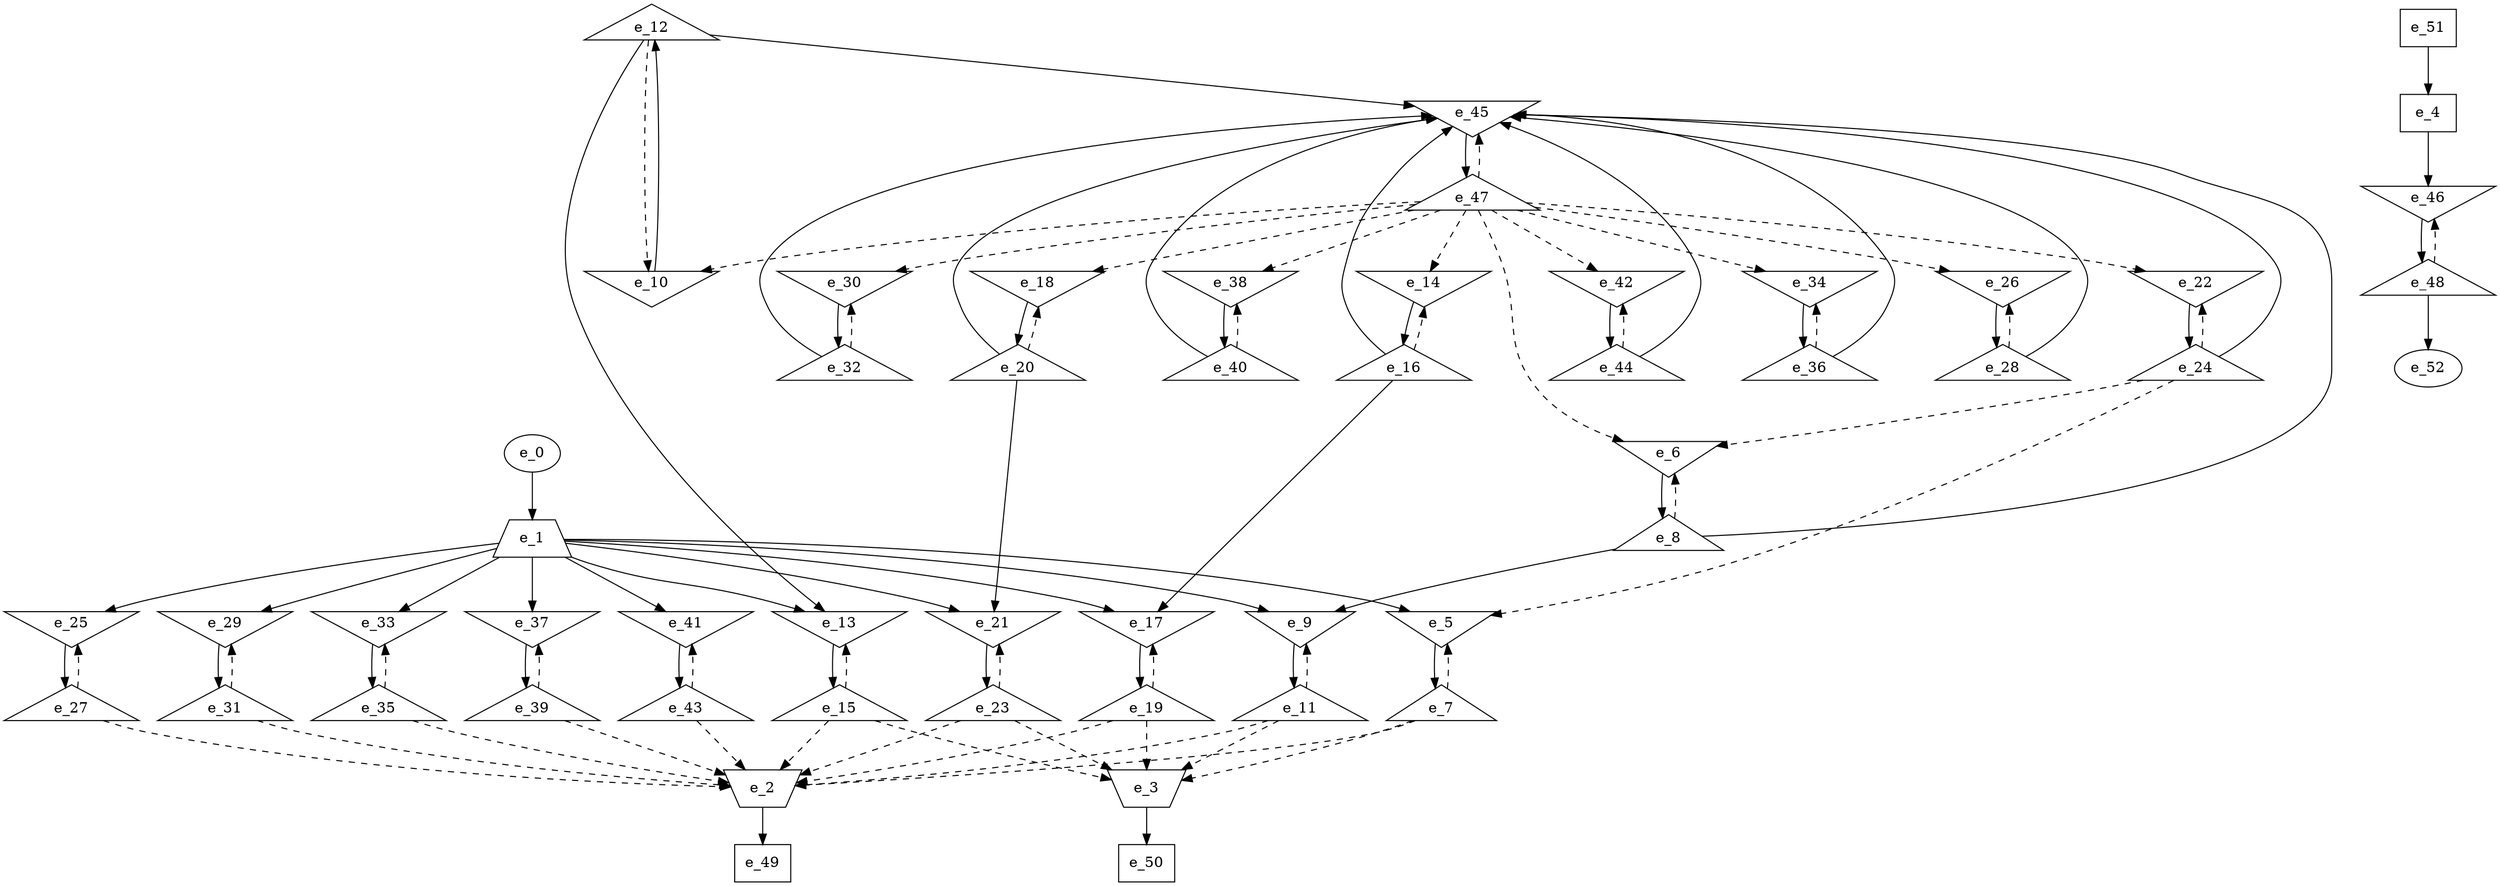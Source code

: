 digraph control_path {
  e_0: entry_node : n ;
  e_1 [shape = trapezium];
  e_2 [shape = invtrapezium];
  e_3 [shape = invtrapezium];
  e_4 [shape = dot];
  e_5 [shape = invtriangle];
  e_6 [shape = invtriangle];
  e_7 [shape = triangle];
  e_8 [shape = triangle];
  e_9 [shape = invtriangle];
  e_10 [shape = invtriangle];
  e_11 [shape = triangle];
  e_12 [shape = triangle];
  e_13 [shape = invtriangle];
  e_14 [shape = invtriangle];
  e_15 [shape = triangle];
  e_16 [shape = triangle];
  e_17 [shape = invtriangle];
  e_18 [shape = invtriangle];
  e_19 [shape = triangle];
  e_20 [shape = triangle];
  e_21 [shape = invtriangle];
  e_22 [shape = invtriangle];
  e_23 [shape = triangle];
  e_24 [shape = triangle];
  e_25 [shape = invtriangle];
  e_26 [shape = invtriangle];
  e_27 [shape = triangle];
  e_28 [shape = triangle];
  e_29 [shape = invtriangle];
  e_30 [shape = invtriangle];
  e_31 [shape = triangle];
  e_32 [shape = triangle];
  e_33 [shape = invtriangle];
  e_34 [shape = invtriangle];
  e_35 [shape = triangle];
  e_36 [shape = triangle];
  e_37 [shape = invtriangle];
  e_38 [shape = invtriangle];
  e_39 [shape = triangle];
  e_40 [shape = triangle];
  e_41 [shape = invtriangle];
  e_42 [shape = invtriangle];
  e_43 [shape = triangle];
  e_44 [shape = triangle];
  e_45 [shape = invtriangle];
  e_46 [shape = invtriangle];
  e_47 [shape = triangle];
  e_48 [shape = triangle];
  e_49 [shape = dot];
  e_50 [shape = dot];
  e_51 [shape = dot];
  e_52: exit_node : s ;
  e_0 -> e_1;
  e_31 -> e_2[style = dashed];
  e_7 -> e_2[style = dashed];
  e_23 -> e_2[style = dashed];
  e_19 -> e_2[style = dashed];
  e_35 -> e_2[style = dashed];
  e_11 -> e_2[style = dashed];
  e_39 -> e_2[style = dashed];
  e_27 -> e_2[style = dashed];
  e_43 -> e_2[style = dashed];
  e_15 -> e_2[style = dashed];
  e_7 -> e_3[style = dashed];
  e_23 -> e_3[style = dashed];
  e_19 -> e_3[style = dashed];
  e_11 -> e_3[style = dashed];
  e_15 -> e_3[style = dashed];
  e_51 -> e_4;
  e_1 -> e_5;
  e_7 -> e_5[style = dashed];
  e_24 -> e_5[style = dashed];
  e_8 -> e_6[style = dashed];
  e_47 -> e_6[style = dashed];
  e_24 -> e_6[style = dashed];
  e_5 -> e_7;
  e_6 -> e_8;
  e_8 -> e_9;
  e_1 -> e_9;
  e_11 -> e_9[style = dashed];
  e_47 -> e_10[style = dashed];
  e_12 -> e_10[style = dashed];
  e_9 -> e_11;
  e_10 -> e_12;
  e_1 -> e_13;
  e_12 -> e_13;
  e_15 -> e_13[style = dashed];
  e_47 -> e_14[style = dashed];
  e_16 -> e_14[style = dashed];
  e_13 -> e_15;
  e_14 -> e_16;
  e_1 -> e_17;
  e_16 -> e_17;
  e_19 -> e_17[style = dashed];
  e_47 -> e_18[style = dashed];
  e_20 -> e_18[style = dashed];
  e_17 -> e_19;
  e_18 -> e_20;
  e_1 -> e_21;
  e_20 -> e_21;
  e_23 -> e_21[style = dashed];
  e_47 -> e_22[style = dashed];
  e_24 -> e_22[style = dashed];
  e_21 -> e_23;
  e_22 -> e_24;
  e_1 -> e_25;
  e_27 -> e_25[style = dashed];
  e_47 -> e_26[style = dashed];
  e_28 -> e_26[style = dashed];
  e_25 -> e_27;
  e_26 -> e_28;
  e_1 -> e_29;
  e_31 -> e_29[style = dashed];
  e_32 -> e_30[style = dashed];
  e_47 -> e_30[style = dashed];
  e_29 -> e_31;
  e_30 -> e_32;
  e_1 -> e_33;
  e_35 -> e_33[style = dashed];
  e_47 -> e_34[style = dashed];
  e_36 -> e_34[style = dashed];
  e_33 -> e_35;
  e_34 -> e_36;
  e_1 -> e_37;
  e_39 -> e_37[style = dashed];
  e_47 -> e_38[style = dashed];
  e_40 -> e_38[style = dashed];
  e_37 -> e_39;
  e_38 -> e_40;
  e_1 -> e_41;
  e_43 -> e_41[style = dashed];
  e_44 -> e_42[style = dashed];
  e_47 -> e_42[style = dashed];
  e_41 -> e_43;
  e_42 -> e_44;
  e_8 -> e_45;
  e_32 -> e_45;
  e_44 -> e_45;
  e_12 -> e_45;
  e_16 -> e_45;
  e_24 -> e_45;
  e_20 -> e_45;
  e_36 -> e_45;
  e_40 -> e_45;
  e_28 -> e_45;
  e_47 -> e_45[style = dashed];
  e_4 -> e_46;
  e_48 -> e_46[style = dashed];
  e_45 -> e_47;
  e_46 -> e_48;
  e_2 -> e_49;
  e_3 -> e_50;
  e_48 -> e_52;
}
